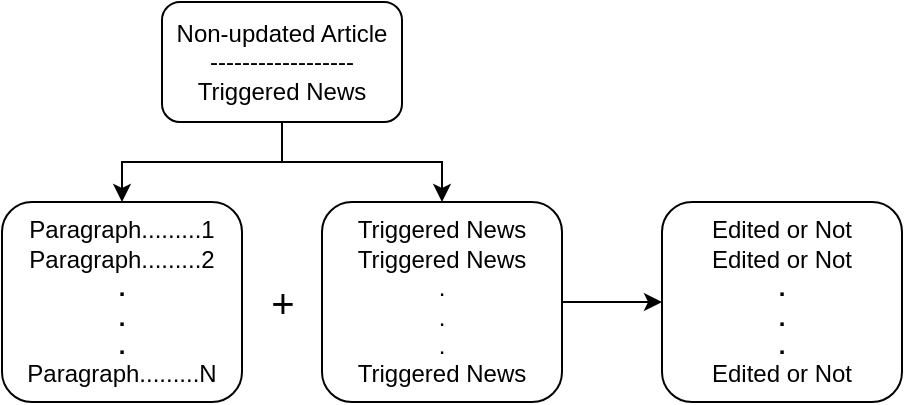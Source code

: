 <mxfile version="21.7.2" type="device">
  <diagram name="第 1 页" id="JCzY1vLtvz1bLmc6nFVP">
    <mxGraphModel dx="636" dy="390" grid="1" gridSize="10" guides="1" tooltips="1" connect="1" arrows="1" fold="1" page="1" pageScale="1" pageWidth="827" pageHeight="1169" math="0" shadow="0">
      <root>
        <mxCell id="0" />
        <mxCell id="1" parent="0" />
        <mxCell id="3sZhHI41EYDQg_eTjzKY-5" value="" style="edgeStyle=orthogonalEdgeStyle;rounded=0;orthogonalLoop=1;jettySize=auto;html=1;" edge="1" parent="1" source="3sZhHI41EYDQg_eTjzKY-1" target="3sZhHI41EYDQg_eTjzKY-4">
          <mxGeometry relative="1" as="geometry" />
        </mxCell>
        <mxCell id="3sZhHI41EYDQg_eTjzKY-7" value="" style="edgeStyle=orthogonalEdgeStyle;rounded=0;orthogonalLoop=1;jettySize=auto;html=1;" edge="1" parent="1" source="3sZhHI41EYDQg_eTjzKY-1" target="3sZhHI41EYDQg_eTjzKY-6">
          <mxGeometry relative="1" as="geometry" />
        </mxCell>
        <mxCell id="3sZhHI41EYDQg_eTjzKY-1" value="Non-updated Article&lt;br&gt;------------------&lt;br&gt;Triggered News" style="rounded=1;whiteSpace=wrap;html=1;" vertex="1" parent="1">
          <mxGeometry x="290" y="180" width="120" height="60" as="geometry" />
        </mxCell>
        <mxCell id="3sZhHI41EYDQg_eTjzKY-4" value="Paragraph.........1&lt;br&gt;Paragraph.........2&lt;br&gt;&lt;b&gt;.&lt;br&gt;.&lt;br&gt;.&lt;br&gt;&lt;/b&gt;Paragraph.........N" style="whiteSpace=wrap;html=1;rounded=1;" vertex="1" parent="1">
          <mxGeometry x="210" y="280" width="120" height="100" as="geometry" />
        </mxCell>
        <mxCell id="3sZhHI41EYDQg_eTjzKY-10" value="" style="edgeStyle=orthogonalEdgeStyle;rounded=0;orthogonalLoop=1;jettySize=auto;html=1;" edge="1" parent="1" source="3sZhHI41EYDQg_eTjzKY-6" target="3sZhHI41EYDQg_eTjzKY-9">
          <mxGeometry relative="1" as="geometry" />
        </mxCell>
        <mxCell id="3sZhHI41EYDQg_eTjzKY-6" value="Triggered News&lt;br&gt;Triggered News&lt;br&gt;.&lt;br&gt;.&lt;br&gt;.&lt;br&gt;Triggered News" style="whiteSpace=wrap;html=1;rounded=1;" vertex="1" parent="1">
          <mxGeometry x="370" y="280" width="120" height="100" as="geometry" />
        </mxCell>
        <mxCell id="3sZhHI41EYDQg_eTjzKY-8" value="&lt;font style=&quot;font-size: 20px;&quot;&gt;+&lt;/font&gt;" style="text;html=1;align=center;verticalAlign=middle;resizable=0;points=[];autosize=1;strokeColor=none;fillColor=none;" vertex="1" parent="1">
          <mxGeometry x="330" y="310" width="40" height="40" as="geometry" />
        </mxCell>
        <mxCell id="3sZhHI41EYDQg_eTjzKY-9" value="Edited or Not&lt;br&gt;Edited or Not&lt;br&gt;&lt;b&gt;.&lt;br&gt;.&lt;br&gt;.&lt;/b&gt;&lt;br&gt;Edited or Not" style="whiteSpace=wrap;html=1;rounded=1;" vertex="1" parent="1">
          <mxGeometry x="540" y="280" width="120" height="100" as="geometry" />
        </mxCell>
      </root>
    </mxGraphModel>
  </diagram>
</mxfile>
